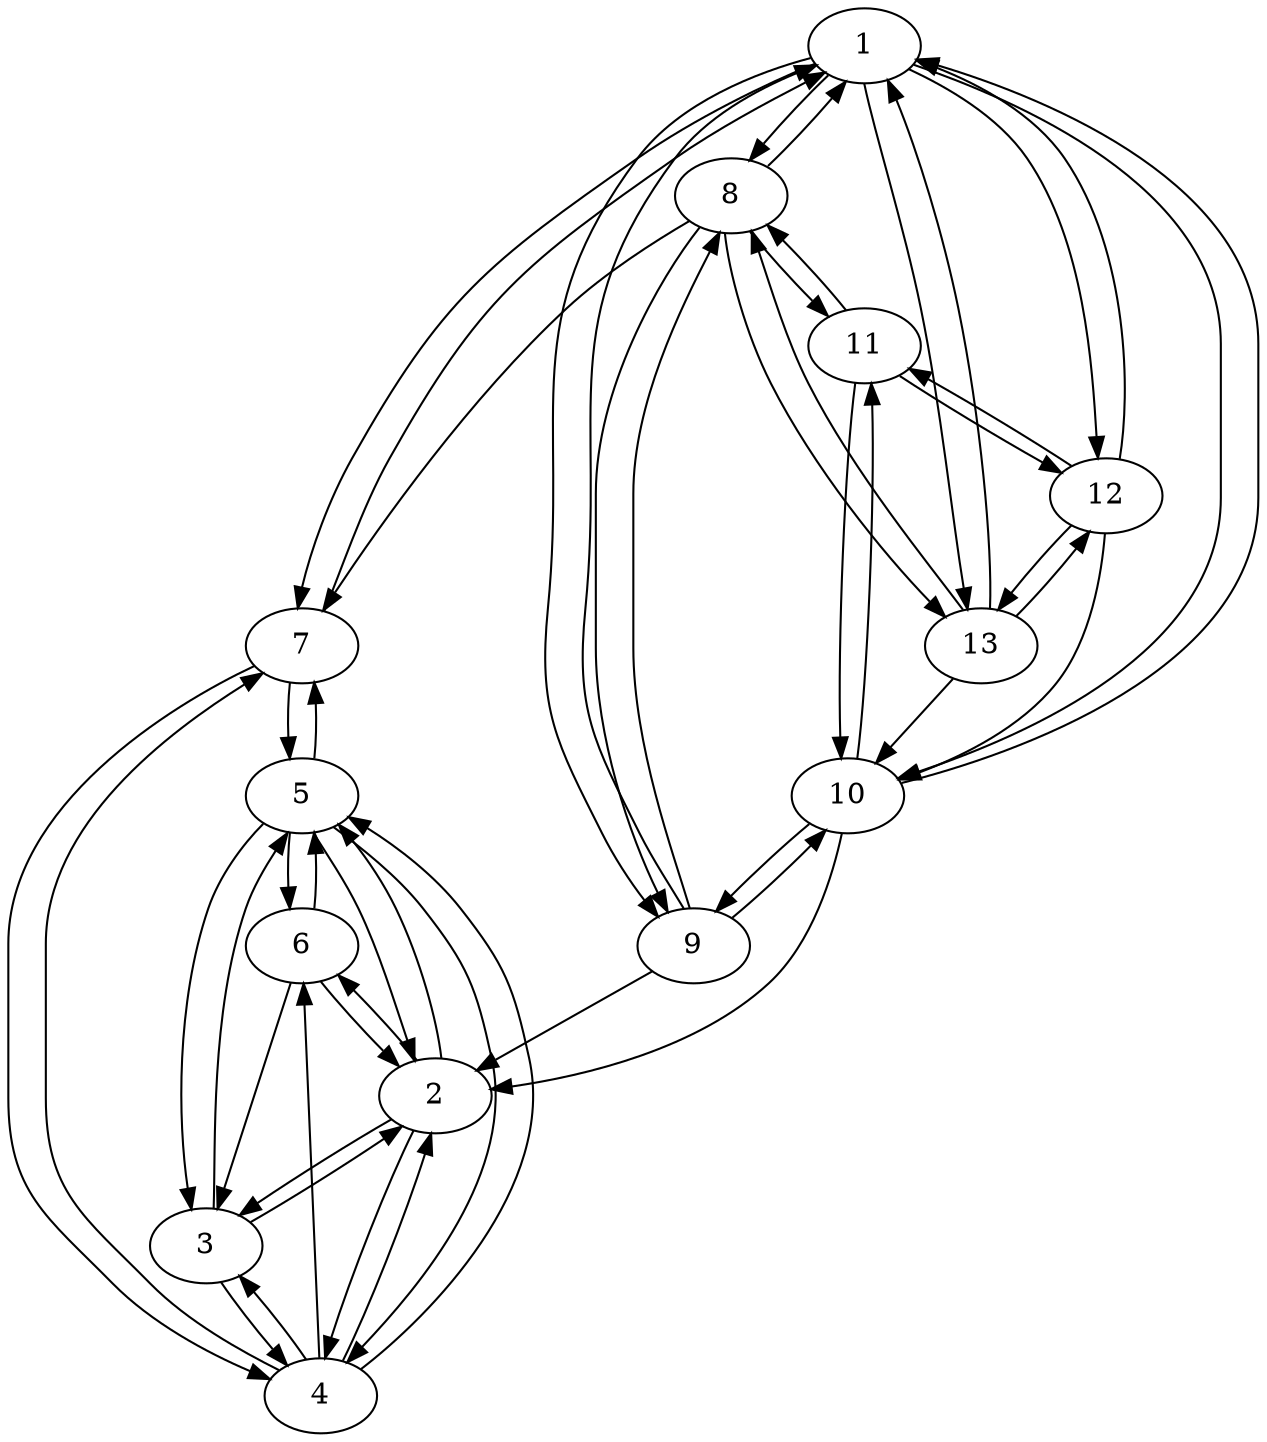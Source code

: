 digraph {
  1 -> 7;
  1 -> 8;
  1 -> 9;
  1 -> 10;
  1 -> 12;
  1 -> 13;
  2 -> 3;
  2 -> 4;
  2 -> 5;
  2 -> 6;
  3 -> 4;
  3 -> 5;
  3 -> 2;
  4 -> 2;
  4 -> 3;
  4 -> 7;
  4 -> 5;
  4 -> 6;
  5 -> 6;
  5 -> 2;
  5 -> 3;
  5 -> 4;
  5 -> 7;
  6 -> 2;
  6 -> 3;
  6 -> 5;
  7 -> 5;
  7 -> 4;
  7 -> 1;
  8 -> 7;
  8 -> 9;
  8 -> 11;
  8 -> 13;
  8 -> 1;
  9 -> 10;
  9 -> 2;
  9 -> 1;
  9 -> 8;
  10 -> 11;
  10 -> 2;
  10 -> 1;
  10 -> 9;
  11 -> 12;
  11 -> 8;
  11 -> 10;
  12 -> 13;
  12 -> 1;
  12 -> 10;
  12 -> 11;
  13 -> 1;
  13 -> 8;
  13 -> 10;
  13 -> 12;
}